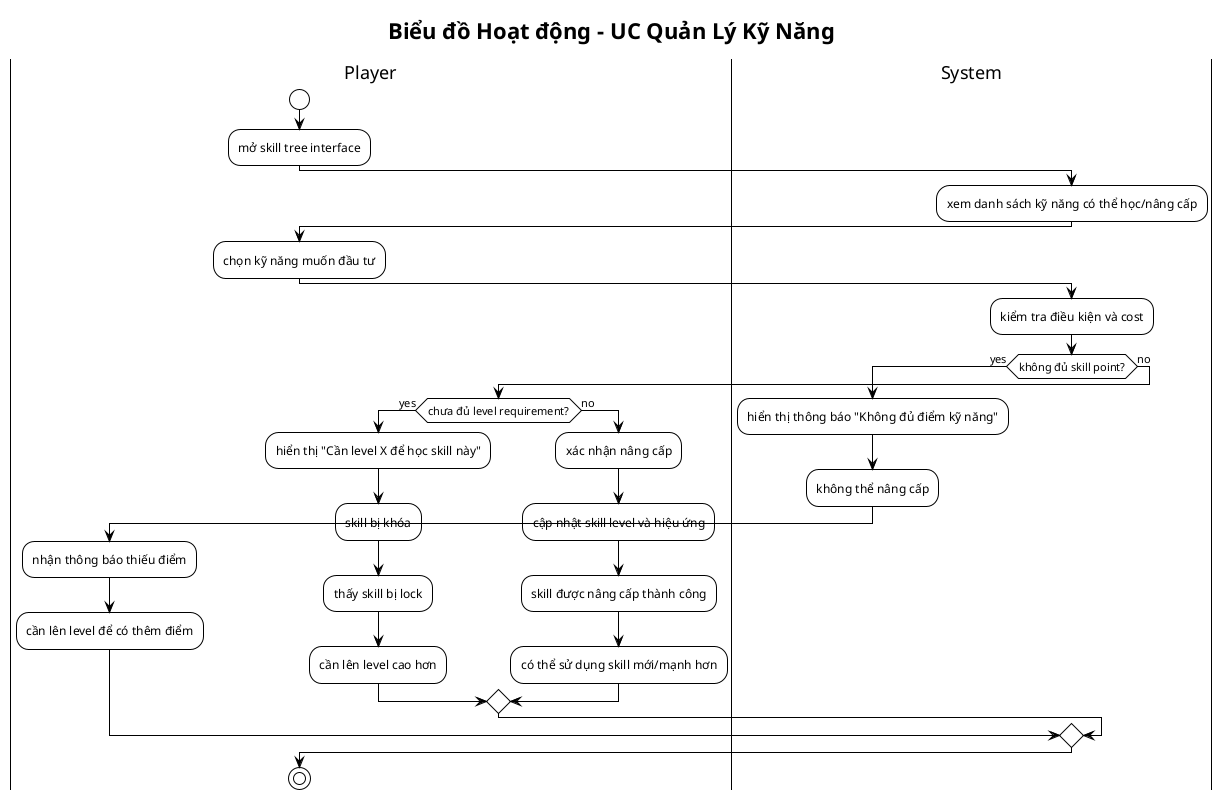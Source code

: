 @startuml Activity_UC2_Quan_Ly_Ky_Nang
!theme plain

title Biểu đồ Hoạt động - UC Quản Lý Kỹ Năng

|Player|
start
:mở skill tree interface;

|System|
:xem danh sách kỹ năng có thể học/nâng cấp;

|Player|
:chọn kỹ năng muốn đầu tư;

|System|
:kiểm tra điều kiện và cost;

if (không đủ skill point?) then (yes)
  :hiển thị thông báo "Không đủ điểm kỹ năng";
  :không thể nâng cấp;
  
  |Player|
  :nhận thông báo thiếu điểm;
  :cần lên level để có thêm điểm;
  
else (no)
  if (chưa đủ level requirement?) then (yes)
    :hiển thị "Cần level X để học skill này";
    :skill bị khóa;
    
    |Player|
    :thấy skill bị lock;
    :cần lên level cao hơn;
    
  else (no)
    :xác nhận nâng cấp;
    :cập nhật skill level và hiệu ứng;
    
    |Player|
    :skill được nâng cấp thành công;
    :có thể sử dụng skill mới/mạnh hơn;
  endif
endif

stop

@enduml


